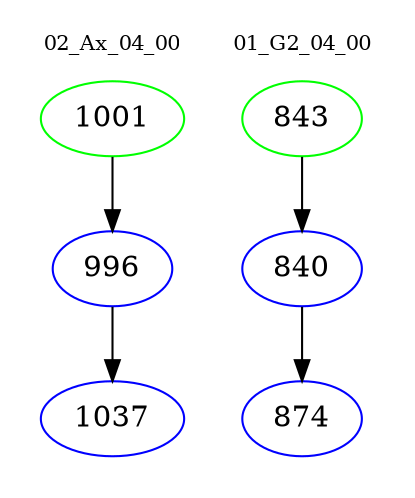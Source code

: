 digraph{
subgraph cluster_0 {
color = white
label = "02_Ax_04_00";
fontsize=10;
T0_1001 [label="1001", color="green"]
T0_1001 -> T0_996 [color="black"]
T0_996 [label="996", color="blue"]
T0_996 -> T0_1037 [color="black"]
T0_1037 [label="1037", color="blue"]
}
subgraph cluster_1 {
color = white
label = "01_G2_04_00";
fontsize=10;
T1_843 [label="843", color="green"]
T1_843 -> T1_840 [color="black"]
T1_840 [label="840", color="blue"]
T1_840 -> T1_874 [color="black"]
T1_874 [label="874", color="blue"]
}
}
